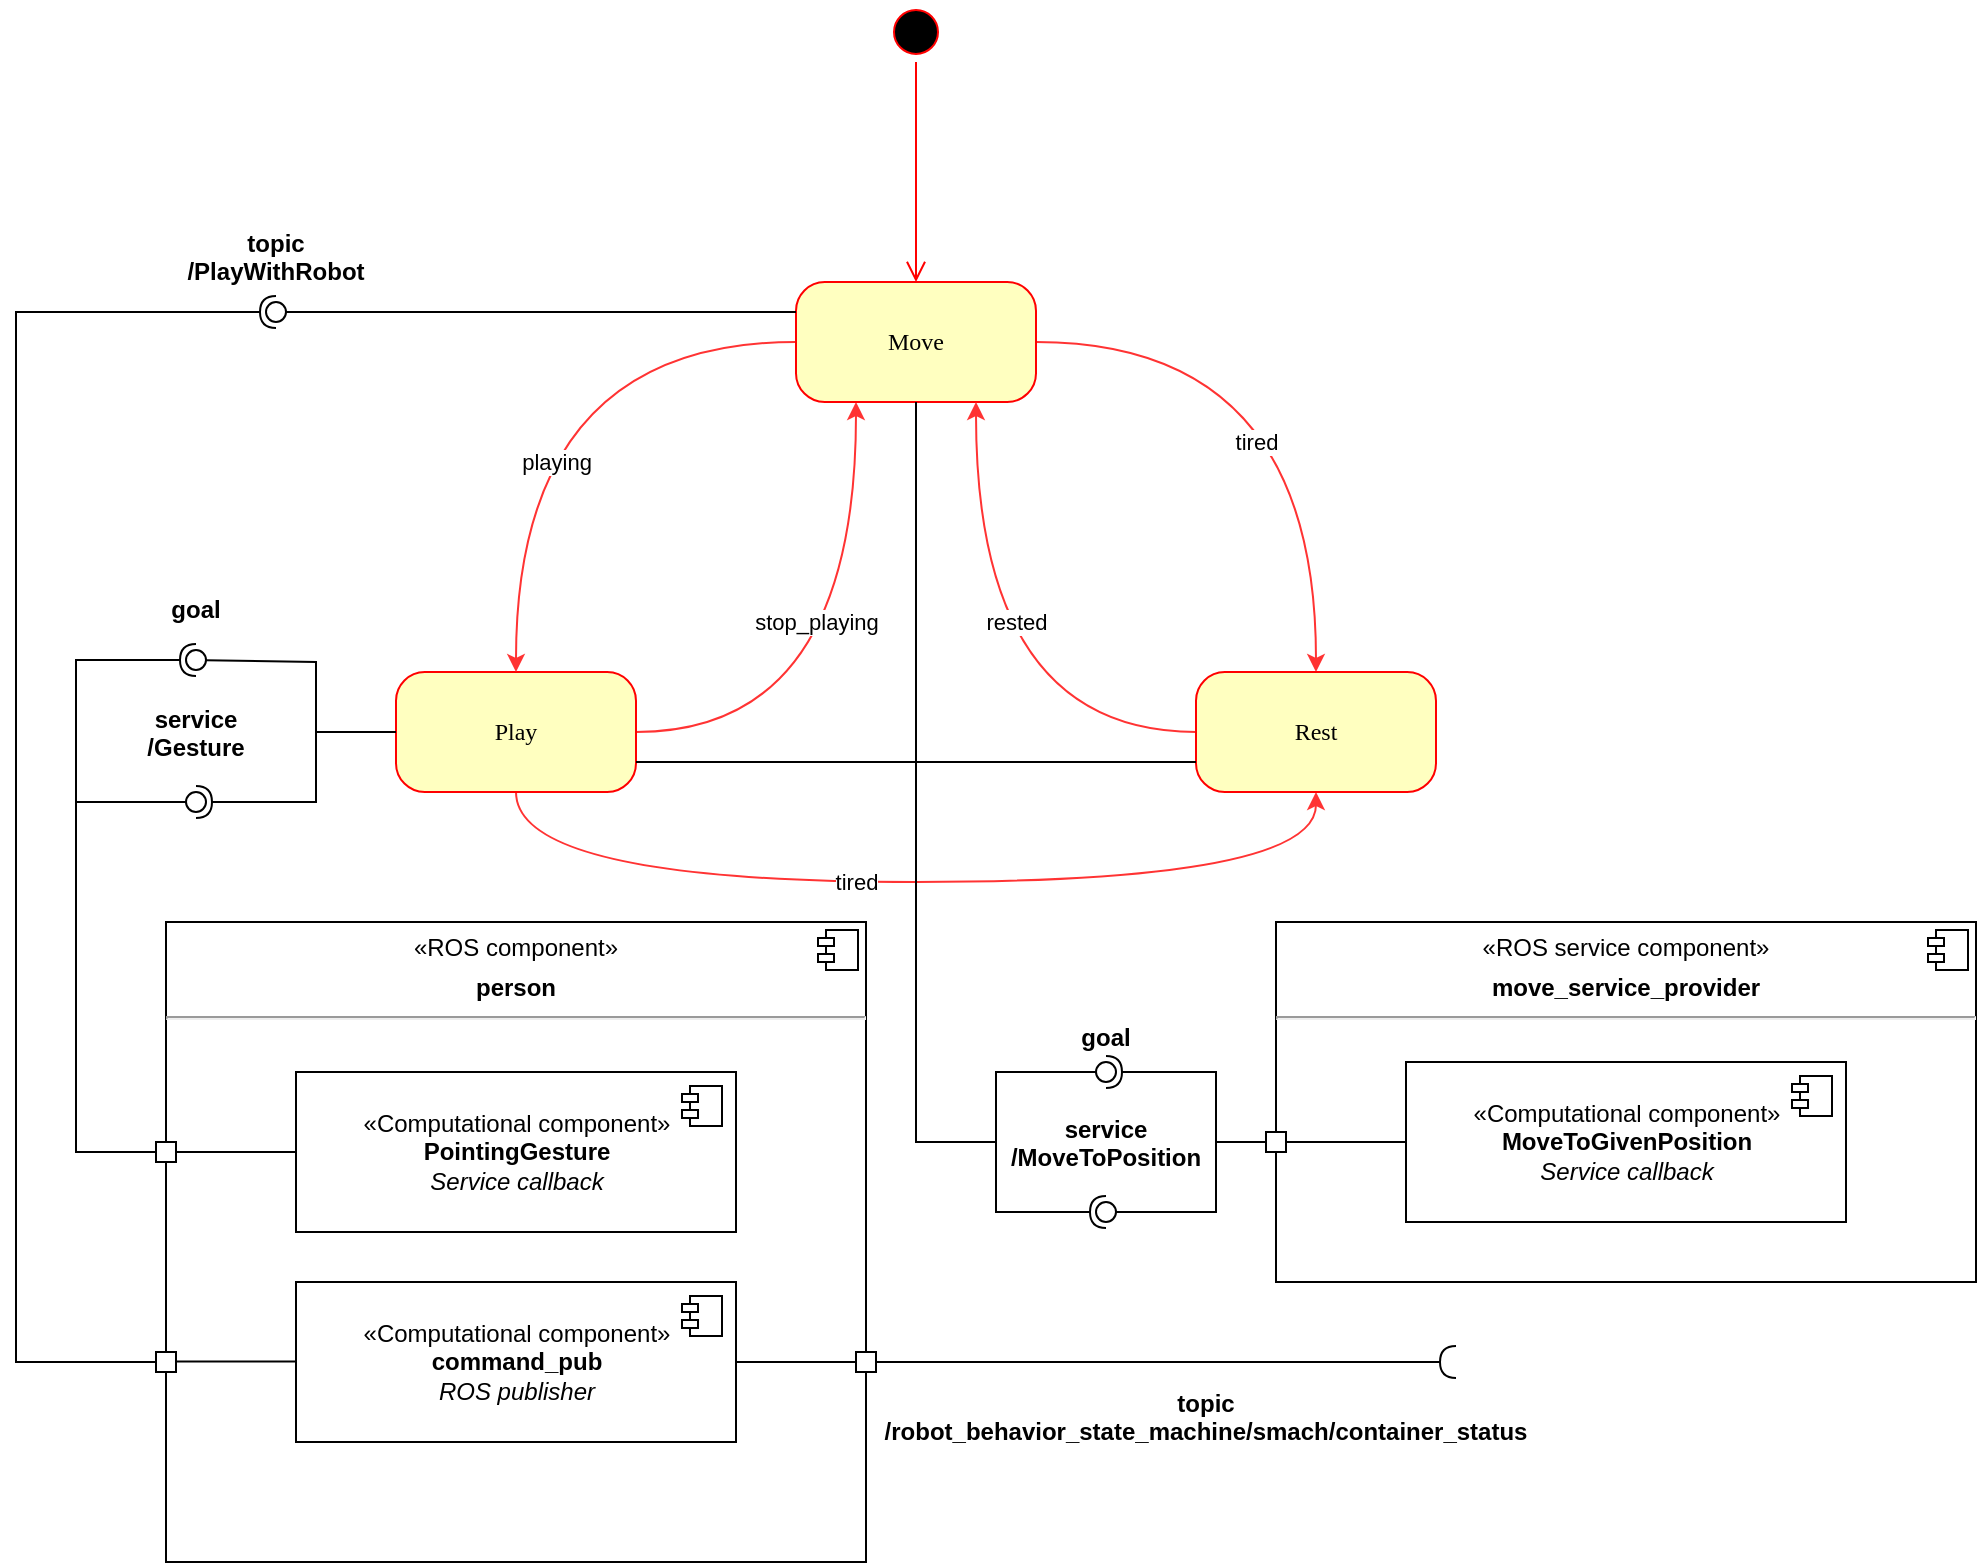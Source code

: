 <mxfile version="13.7.9" type="device"><diagram name="Page-1" id="58cdce13-f638-feb5-8d6f-7d28b1aa9fa0"><mxGraphModel dx="796" dy="504" grid="1" gridSize="10" guides="1" tooltips="1" connect="1" arrows="1" fold="1" page="1" pageScale="1" pageWidth="1100" pageHeight="850" background="#ffffff" math="0" shadow="0"><root><mxCell id="0"/><mxCell id="1" parent="0"/><mxCell id="382b91b5511bd0f7-1" value="" style="ellipse;html=1;shape=startState;fillColor=#000000;strokeColor=#ff0000;rounded=1;shadow=0;comic=0;labelBackgroundColor=none;fontFamily=Verdana;fontSize=12;fontColor=#000000;align=center;direction=south;" parent="1" vertex="1"><mxGeometry x="445" y="60" width="30" height="30" as="geometry"/></mxCell><mxCell id="q9fTRV6pv9ZnCtk3dpwy-6" style="edgeStyle=orthogonalEdgeStyle;orthogonalLoop=1;jettySize=auto;html=1;entryX=0.25;entryY=1;entryDx=0;entryDy=0;strokeColor=#FF3333;curved=1;" parent="1" source="382b91b5511bd0f7-5" target="382b91b5511bd0f7-6" edge="1"><mxGeometry relative="1" as="geometry"/></mxCell><mxCell id="q9fTRV6pv9ZnCtk3dpwy-10" value="stop_playing" style="edgeLabel;html=1;align=center;verticalAlign=middle;resizable=0;points=[];" parent="q9fTRV6pv9ZnCtk3dpwy-6" vertex="1" connectable="0"><mxGeometry x="-0.52" y="-2" relative="1" as="geometry"><mxPoint x="24.17" y="-57" as="offset"/></mxGeometry></mxCell><mxCell id="vQRUE9GwCItrx3tnQIJP-1" style="edgeStyle=orthogonalEdgeStyle;orthogonalLoop=1;jettySize=auto;html=1;entryX=0.5;entryY=1;entryDx=0;entryDy=0;strokeColor=#FF3333;curved=1;exitX=0.5;exitY=1;exitDx=0;exitDy=0;" edge="1" parent="1" source="382b91b5511bd0f7-5" target="382b91b5511bd0f7-7"><mxGeometry relative="1" as="geometry"><Array as="points"><mxPoint x="260" y="500"/><mxPoint x="660" y="500"/></Array></mxGeometry></mxCell><mxCell id="vQRUE9GwCItrx3tnQIJP-2" value="tired" style="edgeLabel;html=1;align=center;verticalAlign=middle;resizable=0;points=[];" vertex="1" connectable="0" parent="vQRUE9GwCItrx3tnQIJP-1"><mxGeometry x="-0.123" relative="1" as="geometry"><mxPoint as="offset"/></mxGeometry></mxCell><mxCell id="382b91b5511bd0f7-5" value="Play" style="rounded=1;whiteSpace=wrap;html=1;arcSize=24;fillColor=#ffffc0;strokeColor=#ff0000;shadow=0;comic=0;labelBackgroundColor=none;fontFamily=Verdana;fontSize=12;fontColor=#000000;align=center;" parent="1" vertex="1"><mxGeometry x="200" y="395" width="120" height="60" as="geometry"/></mxCell><mxCell id="q9fTRV6pv9ZnCtk3dpwy-1" style="edgeStyle=orthogonalEdgeStyle;orthogonalLoop=1;jettySize=auto;html=1;entryX=0.5;entryY=0;entryDx=0;entryDy=0;strokeColor=#FF3333;curved=1;" parent="1" source="382b91b5511bd0f7-6" target="382b91b5511bd0f7-7" edge="1"><mxGeometry relative="1" as="geometry"/></mxCell><mxCell id="q9fTRV6pv9ZnCtk3dpwy-2" value="tired" style="edgeLabel;html=1;align=center;verticalAlign=middle;resizable=0;points=[];" parent="q9fTRV6pv9ZnCtk3dpwy-1" vertex="1" connectable="0"><mxGeometry x="-0.41" y="2" relative="1" as="geometry"><mxPoint x="20" y="52" as="offset"/></mxGeometry></mxCell><mxCell id="q9fTRV6pv9ZnCtk3dpwy-8" style="edgeStyle=orthogonalEdgeStyle;orthogonalLoop=1;jettySize=auto;html=1;entryX=0.5;entryY=0;entryDx=0;entryDy=0;strokeColor=#FF3333;curved=1;" parent="1" source="382b91b5511bd0f7-6" target="382b91b5511bd0f7-5" edge="1"><mxGeometry relative="1" as="geometry"/></mxCell><mxCell id="q9fTRV6pv9ZnCtk3dpwy-9" value="playing" style="edgeLabel;html=1;align=center;verticalAlign=middle;resizable=0;points=[];" parent="q9fTRV6pv9ZnCtk3dpwy-8" vertex="1" connectable="0"><mxGeometry x="-0.731" y="2" relative="1" as="geometry"><mxPoint x="-79.17" y="58" as="offset"/></mxGeometry></mxCell><mxCell id="382b91b5511bd0f7-6" value="Move" style="rounded=1;whiteSpace=wrap;html=1;arcSize=24;fillColor=#ffffc0;strokeColor=#ff0000;shadow=0;comic=0;labelBackgroundColor=none;fontFamily=Verdana;fontSize=12;fontColor=#000000;align=center;" parent="1" vertex="1"><mxGeometry x="400" y="200" width="120" height="60" as="geometry"/></mxCell><mxCell id="q9fTRV6pv9ZnCtk3dpwy-3" style="edgeStyle=orthogonalEdgeStyle;orthogonalLoop=1;jettySize=auto;html=1;entryX=0.75;entryY=1;entryDx=0;entryDy=0;strokeColor=#FF3333;curved=1;" parent="1" source="382b91b5511bd0f7-7" target="382b91b5511bd0f7-6" edge="1"><mxGeometry relative="1" as="geometry"/></mxCell><mxCell id="q9fTRV6pv9ZnCtk3dpwy-4" value="rested" style="edgeLabel;html=1;align=center;verticalAlign=middle;resizable=0;points=[];" parent="q9fTRV6pv9ZnCtk3dpwy-3" vertex="1" connectable="0"><mxGeometry x="-0.527" y="2" relative="1" as="geometry"><mxPoint x="-25" y="-57" as="offset"/></mxGeometry></mxCell><mxCell id="382b91b5511bd0f7-7" value="Rest" style="rounded=1;whiteSpace=wrap;html=1;arcSize=24;fillColor=#ffffc0;strokeColor=#ff0000;shadow=0;comic=0;labelBackgroundColor=none;fontFamily=Verdana;fontSize=12;fontColor=#000000;align=center;" parent="1" vertex="1"><mxGeometry x="600" y="395" width="120" height="60" as="geometry"/></mxCell><mxCell id="2a3bc250acf0617d-9" style="edgeStyle=orthogonalEdgeStyle;html=1;labelBackgroundColor=none;endArrow=open;endSize=8;strokeColor=#ff0000;fontFamily=Verdana;fontSize=12;align=left;" parent="1" source="382b91b5511bd0f7-1" target="382b91b5511bd0f7-6" edge="1"><mxGeometry relative="1" as="geometry"/></mxCell><mxCell id="q9fTRV6pv9ZnCtk3dpwy-13" value="&lt;p style=&quot;margin: 0px ; margin-top: 6px ; text-align: center&quot;&gt;&lt;span&gt;«ROS service component»&lt;/span&gt;&lt;br&gt;&lt;/p&gt;&lt;p style=&quot;margin: 0px ; margin-top: 6px ; text-align: center&quot;&gt;&lt;b&gt;move_service_provider&lt;/b&gt;&lt;b&gt;&lt;br&gt;&lt;/b&gt;&lt;/p&gt;&lt;hr&gt;&lt;p style=&quot;margin: 0px ; margin-left: 8px&quot;&gt;&lt;br&gt;&lt;/p&gt;" style="align=left;overflow=fill;html=1;dropTarget=0;" parent="1" vertex="1"><mxGeometry x="640" y="520" width="350" height="180" as="geometry"/></mxCell><mxCell id="q9fTRV6pv9ZnCtk3dpwy-14" value="" style="shape=component;jettyWidth=8;jettyHeight=4;" parent="q9fTRV6pv9ZnCtk3dpwy-13" vertex="1"><mxGeometry x="1" width="20" height="20" relative="1" as="geometry"><mxPoint x="-24" y="4" as="offset"/></mxGeometry></mxCell><mxCell id="q9fTRV6pv9ZnCtk3dpwy-15" value="«Computational component»&lt;br&gt;&lt;b&gt;MoveToGivenPosition&lt;/b&gt;&lt;br&gt;&lt;i&gt;Service callback&lt;/i&gt;" style="html=1;dropTarget=0;" parent="1" vertex="1"><mxGeometry x="705" y="590" width="220" height="80" as="geometry"/></mxCell><mxCell id="q9fTRV6pv9ZnCtk3dpwy-16" value="" style="shape=module;jettyWidth=8;jettyHeight=4;" parent="q9fTRV6pv9ZnCtk3dpwy-15" vertex="1"><mxGeometry x="1" width="20" height="20" relative="1" as="geometry"><mxPoint x="-27" y="7" as="offset"/></mxGeometry></mxCell><mxCell id="q9fTRV6pv9ZnCtk3dpwy-20" value="" style="rounded=0;orthogonalLoop=1;jettySize=auto;html=1;endArrow=none;endFill=0;exitX=0;exitY=0.5;exitDx=0;exitDy=0;" parent="1" source="q9fTRV6pv9ZnCtk3dpwy-54" edge="1"><mxGeometry relative="1" as="geometry"><mxPoint x="570" y="630" as="sourcePoint"/><mxPoint x="610" y="630" as="targetPoint"/></mxGeometry></mxCell><mxCell id="q9fTRV6pv9ZnCtk3dpwy-26" value="" style="rounded=0;orthogonalLoop=1;jettySize=auto;html=1;endArrow=none;endFill=0;" parent="1" edge="1"><mxGeometry relative="1" as="geometry"><mxPoint x="550" y="595" as="sourcePoint"/><mxPoint x="550.0" y="595" as="targetPoint"/></mxGeometry></mxCell><mxCell id="q9fTRV6pv9ZnCtk3dpwy-29" value="" style="rounded=0;orthogonalLoop=1;jettySize=auto;html=1;endArrow=none;endFill=0;" parent="1" target="q9fTRV6pv9ZnCtk3dpwy-31" edge="1"><mxGeometry relative="1" as="geometry"><mxPoint x="610" y="630" as="sourcePoint"/><Array as="points"><mxPoint x="610" y="665"/></Array></mxGeometry></mxCell><mxCell id="q9fTRV6pv9ZnCtk3dpwy-30" value="" style="rounded=0;orthogonalLoop=1;jettySize=auto;html=1;endArrow=halfCircle;endFill=0;entryX=0.5;entryY=0.5;entryDx=0;entryDy=0;endSize=6;strokeWidth=1;" parent="1" target="q9fTRV6pv9ZnCtk3dpwy-31" edge="1"><mxGeometry relative="1" as="geometry"><mxPoint x="460" y="460" as="sourcePoint"/><Array as="points"><mxPoint x="460" y="630"/><mxPoint x="500" y="630"/><mxPoint x="500" y="650"/><mxPoint x="500" y="665"/></Array></mxGeometry></mxCell><mxCell id="q9fTRV6pv9ZnCtk3dpwy-31" value="" style="ellipse;whiteSpace=wrap;html=1;fontFamily=Helvetica;fontSize=12;fontColor=#000000;align=center;strokeColor=#000000;fillColor=#ffffff;points=[];aspect=fixed;resizable=0;" parent="1" vertex="1"><mxGeometry x="550" y="660" width="10" height="10" as="geometry"/></mxCell><mxCell id="q9fTRV6pv9ZnCtk3dpwy-45" value="" style="rounded=0;orthogonalLoop=1;jettySize=auto;html=1;endArrow=none;endFill=0;exitX=0.5;exitY=1;exitDx=0;exitDy=0;" parent="1" source="382b91b5511bd0f7-6" target="q9fTRV6pv9ZnCtk3dpwy-47" edge="1"><mxGeometry relative="1" as="geometry"><mxPoint x="460" y="310" as="sourcePoint"/><Array as="points"><mxPoint x="460" y="630"/><mxPoint x="500" y="630"/><mxPoint x="500" y="595"/></Array></mxGeometry></mxCell><mxCell id="q9fTRV6pv9ZnCtk3dpwy-46" value="" style="rounded=0;orthogonalLoop=1;jettySize=auto;html=1;endArrow=halfCircle;endFill=0;entryX=0.5;entryY=0.5;entryDx=0;entryDy=0;endSize=6;strokeWidth=1;" parent="1" target="q9fTRV6pv9ZnCtk3dpwy-47" edge="1"><mxGeometry relative="1" as="geometry"><mxPoint x="610" y="630" as="sourcePoint"/><Array as="points"><mxPoint x="610" y="595"/></Array></mxGeometry></mxCell><mxCell id="q9fTRV6pv9ZnCtk3dpwy-47" value="" style="ellipse;whiteSpace=wrap;html=1;fontFamily=Helvetica;fontSize=12;fontColor=#000000;align=center;strokeColor=#000000;fillColor=#ffffff;points=[];aspect=fixed;resizable=0;" parent="1" vertex="1"><mxGeometry x="550" y="590" width="10" height="10" as="geometry"/></mxCell><mxCell id="q9fTRV6pv9ZnCtk3dpwy-49" value="" style="rounded=0;orthogonalLoop=1;jettySize=auto;html=1;endArrow=none;endFill=0;entryX=0;entryY=0.75;entryDx=0;entryDy=0;exitX=1;exitY=0.75;exitDx=0;exitDy=0;" parent="1" source="382b91b5511bd0f7-5" target="382b91b5511bd0f7-7" edge="1"><mxGeometry relative="1" as="geometry"><mxPoint x="450" y="460" as="sourcePoint"/><mxPoint x="465" y="460" as="targetPoint"/><Array as="points"/></mxGeometry></mxCell><mxCell id="q9fTRV6pv9ZnCtk3dpwy-52" value="service&#10;/MoveToPosition" style="text;align=center;fontStyle=1;verticalAlign=middle;spacingLeft=3;spacingRight=3;strokeColor=none;rotatable=0;points=[[0,0.5],[1,0.5]];portConstraint=eastwest;" parent="1" vertex="1"><mxGeometry x="515" y="617" width="80" height="26" as="geometry"/></mxCell><mxCell id="q9fTRV6pv9ZnCtk3dpwy-53" value="goal" style="text;align=center;fontStyle=1;verticalAlign=middle;spacingLeft=3;spacingRight=3;strokeColor=none;rotatable=0;points=[[0,0.5],[1,0.5]];portConstraint=eastwest;" parent="1" vertex="1"><mxGeometry x="515" y="564" width="80" height="26" as="geometry"/></mxCell><mxCell id="q9fTRV6pv9ZnCtk3dpwy-54" value="" style="rounded=0;whiteSpace=wrap;html=1;" parent="1" vertex="1"><mxGeometry x="635" y="625" width="10" height="10" as="geometry"/></mxCell><mxCell id="q9fTRV6pv9ZnCtk3dpwy-55" value="" style="rounded=0;orthogonalLoop=1;jettySize=auto;html=1;endArrow=none;endFill=0;exitX=0;exitY=0.5;exitDx=0;exitDy=0;" parent="1" source="q9fTRV6pv9ZnCtk3dpwy-15" target="q9fTRV6pv9ZnCtk3dpwy-54" edge="1"><mxGeometry relative="1" as="geometry"><mxPoint x="705" y="630" as="sourcePoint"/><mxPoint x="610" y="630" as="targetPoint"/></mxGeometry></mxCell><mxCell id="q9fTRV6pv9ZnCtk3dpwy-56" value="&lt;p style=&quot;margin: 0px ; margin-top: 6px ; text-align: center&quot;&gt;&lt;span&gt;«ROS component»&lt;/span&gt;&lt;br&gt;&lt;/p&gt;&lt;p style=&quot;margin: 0px ; margin-top: 6px ; text-align: center&quot;&gt;&lt;b&gt;person&lt;/b&gt;&lt;b&gt;&lt;br&gt;&lt;/b&gt;&lt;/p&gt;&lt;hr&gt;&lt;p style=&quot;margin: 0px ; margin-left: 8px&quot;&gt;&lt;br&gt;&lt;/p&gt;" style="align=left;overflow=fill;html=1;dropTarget=0;" parent="1" vertex="1"><mxGeometry x="85" y="520" width="350" height="320" as="geometry"/></mxCell><mxCell id="q9fTRV6pv9ZnCtk3dpwy-57" value="" style="shape=component;jettyWidth=8;jettyHeight=4;" parent="q9fTRV6pv9ZnCtk3dpwy-56" vertex="1"><mxGeometry x="1" width="20" height="20" relative="1" as="geometry"><mxPoint x="-24" y="4" as="offset"/></mxGeometry></mxCell><mxCell id="q9fTRV6pv9ZnCtk3dpwy-58" value="«Computational component»&lt;br&gt;&lt;b&gt;PointingGesture&lt;/b&gt;&lt;br&gt;&lt;i&gt;Service callback&lt;/i&gt;" style="html=1;dropTarget=0;" parent="1" vertex="1"><mxGeometry x="150" y="595" width="220" height="80" as="geometry"/></mxCell><mxCell id="q9fTRV6pv9ZnCtk3dpwy-59" value="" style="shape=module;jettyWidth=8;jettyHeight=4;" parent="q9fTRV6pv9ZnCtk3dpwy-58" vertex="1"><mxGeometry x="1" width="20" height="20" relative="1" as="geometry"><mxPoint x="-27" y="7" as="offset"/></mxGeometry></mxCell><mxCell id="q9fTRV6pv9ZnCtk3dpwy-69" value="" style="rounded=0;whiteSpace=wrap;html=1;" parent="1" vertex="1"><mxGeometry x="80" y="630" width="10" height="10" as="geometry"/></mxCell><mxCell id="q9fTRV6pv9ZnCtk3dpwy-74" value="" style="rounded=0;orthogonalLoop=1;jettySize=auto;html=1;endArrow=none;endFill=0;exitX=0;exitY=0.5;exitDx=0;exitDy=0;" parent="1" target="q9fTRV6pv9ZnCtk3dpwy-69" edge="1"><mxGeometry relative="1" as="geometry"><mxPoint x="150" y="635" as="sourcePoint"/><mxPoint x="50" y="635" as="targetPoint"/></mxGeometry></mxCell><mxCell id="q9fTRV6pv9ZnCtk3dpwy-75" value="" style="rounded=0;orthogonalLoop=1;jettySize=auto;html=1;endArrow=none;endFill=0;exitX=0;exitY=0.5;exitDx=0;exitDy=0;" parent="1" source="382b91b5511bd0f7-5" target="q9fTRV6pv9ZnCtk3dpwy-77" edge="1"><mxGeometry relative="1" as="geometry"><mxPoint x="80" y="389" as="sourcePoint"/><Array as="points"><mxPoint x="160" y="425"/><mxPoint x="160" y="390"/></Array></mxGeometry></mxCell><mxCell id="q9fTRV6pv9ZnCtk3dpwy-76" value="" style="rounded=0;orthogonalLoop=1;jettySize=auto;html=1;endArrow=halfCircle;endFill=0;entryX=0.5;entryY=0.5;entryDx=0;entryDy=0;endSize=6;strokeWidth=1;exitX=0;exitY=0.5;exitDx=0;exitDy=0;" parent="1" source="q9fTRV6pv9ZnCtk3dpwy-69" target="q9fTRV6pv9ZnCtk3dpwy-77" edge="1"><mxGeometry relative="1" as="geometry"><mxPoint x="60" y="620" as="sourcePoint"/><Array as="points"><mxPoint x="40" y="635"/><mxPoint x="40" y="389"/></Array></mxGeometry></mxCell><mxCell id="q9fTRV6pv9ZnCtk3dpwy-77" value="" style="ellipse;whiteSpace=wrap;html=1;fontFamily=Helvetica;fontSize=12;fontColor=#000000;align=center;strokeColor=#000000;fillColor=#ffffff;points=[];aspect=fixed;resizable=0;" parent="1" vertex="1"><mxGeometry x="95" y="384" width="10" height="10" as="geometry"/></mxCell><mxCell id="q9fTRV6pv9ZnCtk3dpwy-78" value="" style="rounded=0;orthogonalLoop=1;jettySize=auto;html=1;endArrow=none;endFill=0;" parent="1" target="q9fTRV6pv9ZnCtk3dpwy-80" edge="1"><mxGeometry relative="1" as="geometry"><mxPoint x="80" y="635" as="sourcePoint"/><Array as="points"><mxPoint x="40" y="635"/><mxPoint x="40" y="460"/></Array></mxGeometry></mxCell><mxCell id="q9fTRV6pv9ZnCtk3dpwy-79" value="" style="rounded=0;orthogonalLoop=1;jettySize=auto;html=1;endArrow=halfCircle;endFill=0;entryX=0.5;entryY=0.5;entryDx=0;entryDy=0;endSize=6;strokeWidth=1;exitX=0;exitY=0.5;exitDx=0;exitDy=0;" parent="1" source="382b91b5511bd0f7-5" target="q9fTRV6pv9ZnCtk3dpwy-80" edge="1"><mxGeometry relative="1" as="geometry"><mxPoint x="120" y="460" as="sourcePoint"/><Array as="points"><mxPoint x="160" y="425"/><mxPoint x="160" y="460"/></Array></mxGeometry></mxCell><mxCell id="q9fTRV6pv9ZnCtk3dpwy-80" value="" style="ellipse;whiteSpace=wrap;html=1;fontFamily=Helvetica;fontSize=12;fontColor=#000000;align=center;strokeColor=#000000;fillColor=#ffffff;points=[];aspect=fixed;resizable=0;" parent="1" vertex="1"><mxGeometry x="95" y="455" width="10" height="10" as="geometry"/></mxCell><mxCell id="q9fTRV6pv9ZnCtk3dpwy-82" value="service&#10;/Gesture" style="text;align=center;fontStyle=1;verticalAlign=middle;spacingLeft=3;spacingRight=3;strokeColor=none;rotatable=0;points=[[0,0.5],[1,0.5]];portConstraint=eastwest;" parent="1" vertex="1"><mxGeometry x="60" y="412" width="80" height="26" as="geometry"/></mxCell><mxCell id="q9fTRV6pv9ZnCtk3dpwy-83" value="goal" style="text;align=center;fontStyle=1;verticalAlign=middle;spacingLeft=3;spacingRight=3;strokeColor=none;rotatable=0;points=[[0,0.5],[1,0.5]];portConstraint=eastwest;" parent="1" vertex="1"><mxGeometry x="60" y="350" width="80" height="26" as="geometry"/></mxCell><mxCell id="q9fTRV6pv9ZnCtk3dpwy-84" value="«Computational component»&lt;br&gt;&lt;b&gt;command_pub&lt;/b&gt;&lt;br&gt;&lt;i&gt;ROS publisher&lt;/i&gt;" style="html=1;dropTarget=0;" parent="1" vertex="1"><mxGeometry x="150" y="700" width="220" height="80" as="geometry"/></mxCell><mxCell id="q9fTRV6pv9ZnCtk3dpwy-85" value="" style="shape=module;jettyWidth=8;jettyHeight=4;" parent="q9fTRV6pv9ZnCtk3dpwy-84" vertex="1"><mxGeometry x="1" width="20" height="20" relative="1" as="geometry"><mxPoint x="-27" y="7" as="offset"/></mxGeometry></mxCell><mxCell id="q9fTRV6pv9ZnCtk3dpwy-86" value="" style="rounded=0;whiteSpace=wrap;html=1;" parent="1" vertex="1"><mxGeometry x="80" y="735" width="10" height="10" as="geometry"/></mxCell><mxCell id="q9fTRV6pv9ZnCtk3dpwy-88" value="" style="rounded=0;orthogonalLoop=1;jettySize=auto;html=1;endArrow=none;endFill=0;exitX=0;exitY=0.5;exitDx=0;exitDy=0;" parent="1" edge="1"><mxGeometry relative="1" as="geometry"><mxPoint x="150" y="739.71" as="sourcePoint"/><mxPoint x="90" y="739.71" as="targetPoint"/></mxGeometry></mxCell><mxCell id="q9fTRV6pv9ZnCtk3dpwy-89" value="" style="rounded=0;orthogonalLoop=1;jettySize=auto;html=1;endArrow=none;endFill=0;strokeColor=#000000;exitX=0;exitY=0.25;exitDx=0;exitDy=0;" parent="1" source="382b91b5511bd0f7-6" target="q9fTRV6pv9ZnCtk3dpwy-91" edge="1"><mxGeometry relative="1" as="geometry"><mxPoint x="120" y="215" as="sourcePoint"/></mxGeometry></mxCell><mxCell id="q9fTRV6pv9ZnCtk3dpwy-90" value="" style="rounded=0;orthogonalLoop=1;jettySize=auto;html=1;endArrow=halfCircle;endFill=0;entryX=0.5;entryY=0.5;entryDx=0;entryDy=0;endSize=6;strokeWidth=1;exitX=0;exitY=0.5;exitDx=0;exitDy=0;" parent="1" source="q9fTRV6pv9ZnCtk3dpwy-86" target="q9fTRV6pv9ZnCtk3dpwy-91" edge="1"><mxGeometry relative="1" as="geometry"><mxPoint x="60" y="739" as="sourcePoint"/><Array as="points"><mxPoint x="10" y="740"/><mxPoint x="10" y="215"/></Array></mxGeometry></mxCell><mxCell id="q9fTRV6pv9ZnCtk3dpwy-91" value="" style="ellipse;whiteSpace=wrap;html=1;fontFamily=Helvetica;fontSize=12;fontColor=#000000;align=center;strokeColor=#000000;fillColor=#ffffff;points=[];aspect=fixed;resizable=0;" parent="1" vertex="1"><mxGeometry x="135" y="210" width="10" height="10" as="geometry"/></mxCell><mxCell id="q9fTRV6pv9ZnCtk3dpwy-94" value="topic&#10;/PlayWithRobot" style="text;align=center;fontStyle=1;verticalAlign=middle;spacingLeft=3;spacingRight=3;strokeColor=none;rotatable=0;points=[[0,0.5],[1,0.5]];portConstraint=eastwest;" parent="1" vertex="1"><mxGeometry x="100" y="174" width="80" height="26" as="geometry"/></mxCell><mxCell id="q9fTRV6pv9ZnCtk3dpwy-96" value="" style="rounded=0;orthogonalLoop=1;jettySize=auto;html=1;endArrow=halfCircle;endFill=0;endSize=6;strokeWidth=1;exitX=1;exitY=0.5;exitDx=0;exitDy=0;" parent="1" source="q9fTRV6pv9ZnCtk3dpwy-84" edge="1"><mxGeometry relative="1" as="geometry"><mxPoint x="515" y="815" as="sourcePoint"/><mxPoint x="730" y="740" as="targetPoint"/></mxGeometry></mxCell><mxCell id="q9fTRV6pv9ZnCtk3dpwy-98" value="topic&#10;/robot_behavior_state_machine/smach/container_status" style="text;align=center;fontStyle=1;verticalAlign=middle;spacingLeft=3;spacingRight=3;strokeColor=none;rotatable=0;points=[[0,0.5],[1,0.5]];portConstraint=eastwest;" parent="1" vertex="1"><mxGeometry x="565" y="754" width="80" height="26" as="geometry"/></mxCell><mxCell id="q9fTRV6pv9ZnCtk3dpwy-99" value="" style="rounded=0;whiteSpace=wrap;html=1;" parent="1" vertex="1"><mxGeometry x="430" y="735" width="10" height="10" as="geometry"/></mxCell></root></mxGraphModel></diagram></mxfile>